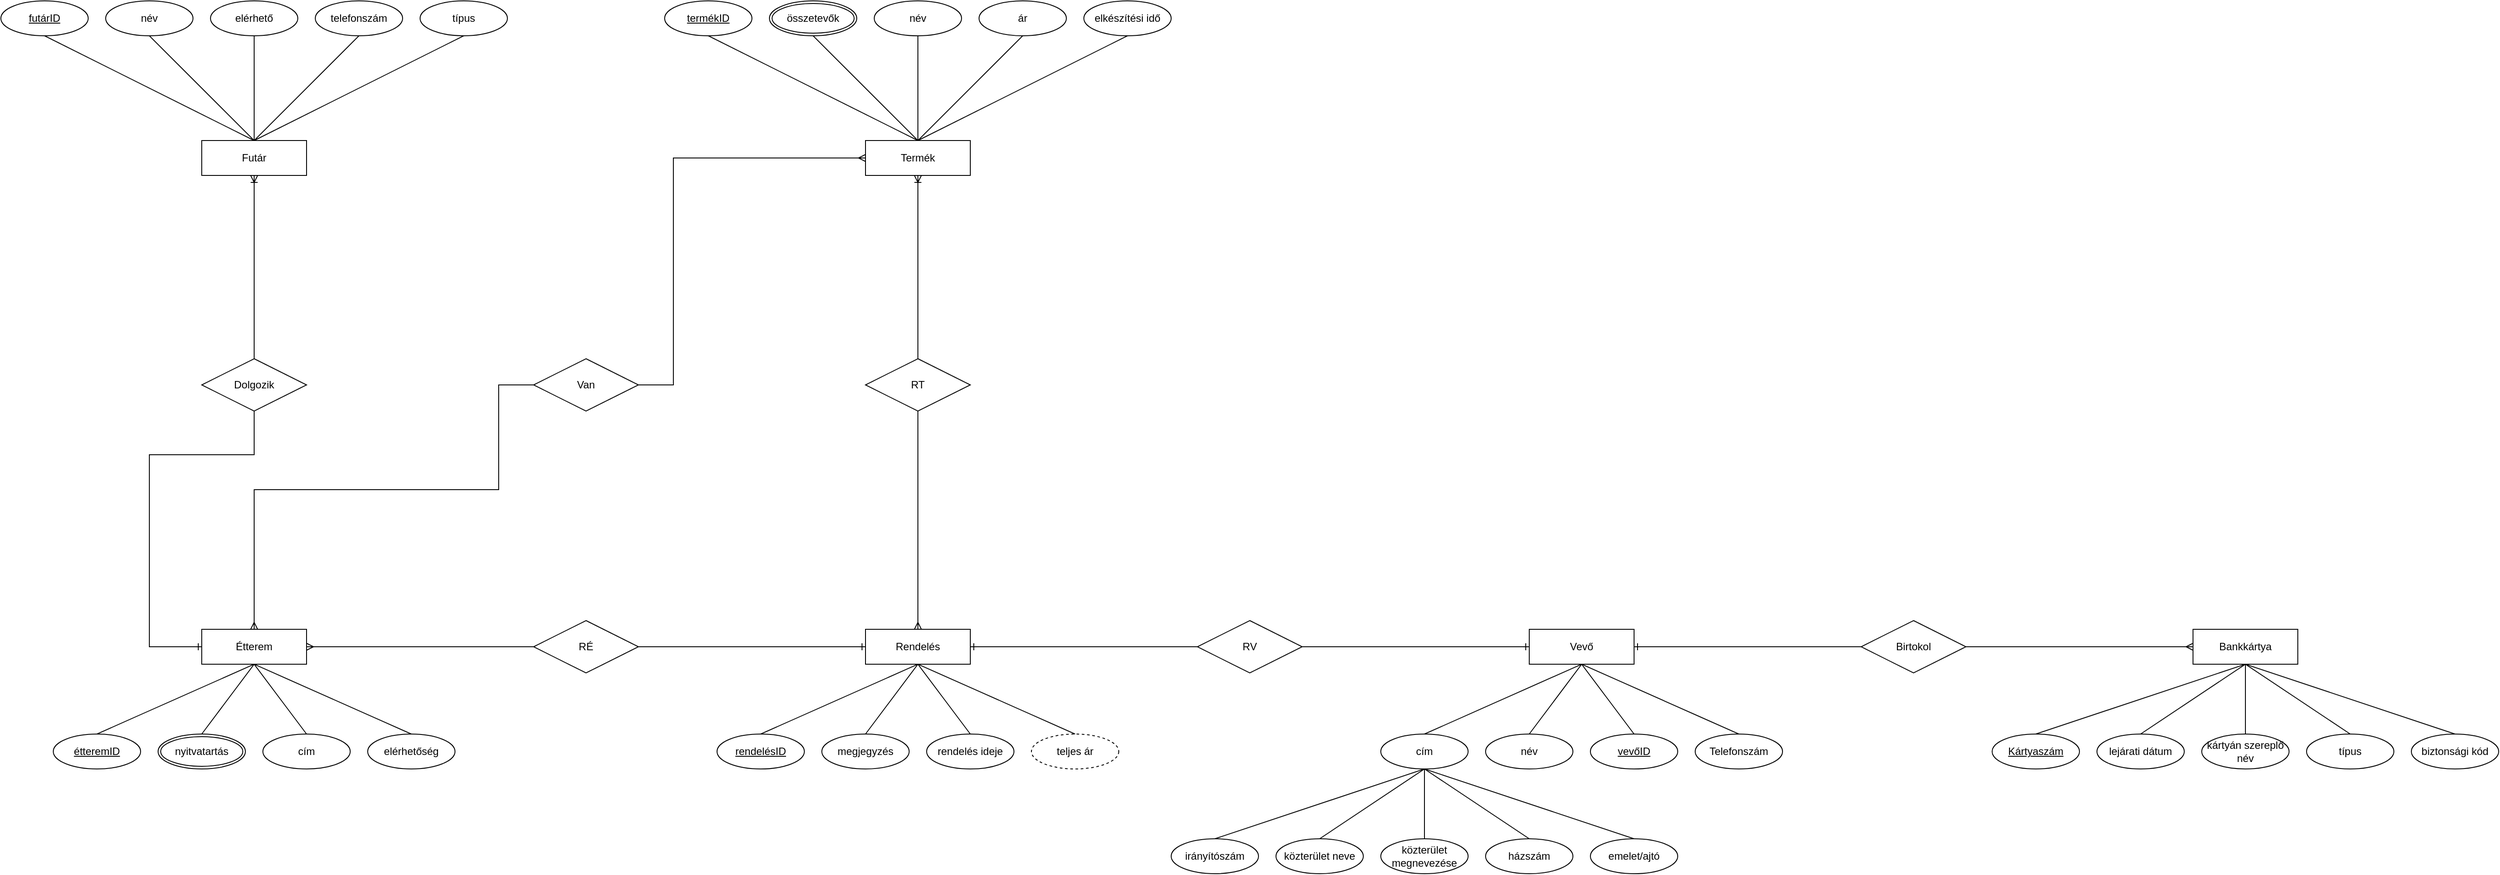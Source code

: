 <mxfile version="20.5.3" type="device"><diagram id="JRwqPiVfNT1lQ1ZAKbZD" name="1 oldal"><mxGraphModel dx="5752" dy="2684" grid="0" gridSize="10" guides="1" tooltips="1" connect="1" arrows="1" fold="1" page="0" pageScale="1" pageWidth="827" pageHeight="1169" math="0" shadow="0"><root><mxCell id="0"/><mxCell id="1" parent="0"/><mxCell id="Bj0giWBPnV8aeXq2GTXS-1" value="Rendelés" style="rounded=0;whiteSpace=wrap;html=1;" parent="1" vertex="1"><mxGeometry x="-380" y="360" width="120" height="40" as="geometry"/></mxCell><mxCell id="Bj0giWBPnV8aeXq2GTXS-3" value="Termék" style="rounded=0;whiteSpace=wrap;html=1;" parent="1" vertex="1"><mxGeometry x="-380" y="-200" width="120" height="40" as="geometry"/></mxCell><mxCell id="Bj0giWBPnV8aeXq2GTXS-4" value="Vevő" style="rounded=0;whiteSpace=wrap;html=1;" parent="1" vertex="1"><mxGeometry x="380" y="360" width="120" height="40" as="geometry"/></mxCell><mxCell id="Bj0giWBPnV8aeXq2GTXS-6" value="Futár" style="rounded=0;whiteSpace=wrap;html=1;" parent="1" vertex="1"><mxGeometry x="-1140" y="-200" width="120" height="40" as="geometry"/></mxCell><mxCell id="Bj0giWBPnV8aeXq2GTXS-7" value="név" style="ellipse;whiteSpace=wrap;html=1;align=center;" parent="1" vertex="1"><mxGeometry x="330" y="480" width="100" height="40" as="geometry"/></mxCell><mxCell id="Bj0giWBPnV8aeXq2GTXS-9" value="vevőID" style="ellipse;whiteSpace=wrap;html=1;align=center;fontStyle=4;" parent="1" vertex="1"><mxGeometry x="450" y="480" width="100" height="40" as="geometry"/></mxCell><mxCell id="Bj0giWBPnV8aeXq2GTXS-10" value="Telefonszám" style="ellipse;whiteSpace=wrap;html=1;align=center;" parent="1" vertex="1"><mxGeometry x="570" y="480" width="100" height="40" as="geometry"/></mxCell><mxCell id="Bj0giWBPnV8aeXq2GTXS-11" value="" style="endArrow=none;html=1;rounded=0;exitX=0.5;exitY=0;exitDx=0;exitDy=0;entryX=0.5;entryY=1;entryDx=0;entryDy=0;" parent="1" source="Bj0giWBPnV8aeXq2GTXS-9" target="Bj0giWBPnV8aeXq2GTXS-4" edge="1"><mxGeometry width="50" height="50" relative="1" as="geometry"><mxPoint x="480" y="470" as="sourcePoint"/><mxPoint x="530" y="420" as="targetPoint"/></mxGeometry></mxCell><mxCell id="Bj0giWBPnV8aeXq2GTXS-12" value="" style="endArrow=none;html=1;rounded=0;entryX=0.5;entryY=1;entryDx=0;entryDy=0;exitX=0.5;exitY=0;exitDx=0;exitDy=0;" parent="1" source="Bj0giWBPnV8aeXq2GTXS-10" target="Bj0giWBPnV8aeXq2GTXS-4" edge="1"><mxGeometry width="50" height="50" relative="1" as="geometry"><mxPoint x="480" y="470" as="sourcePoint"/><mxPoint x="530" y="420" as="targetPoint"/></mxGeometry></mxCell><mxCell id="Bj0giWBPnV8aeXq2GTXS-13" value="" style="endArrow=none;html=1;rounded=0;exitX=0.5;exitY=0;exitDx=0;exitDy=0;entryX=0.5;entryY=1;entryDx=0;entryDy=0;" parent="1" source="Bj0giWBPnV8aeXq2GTXS-7" target="Bj0giWBPnV8aeXq2GTXS-4" edge="1"><mxGeometry width="50" height="50" relative="1" as="geometry"><mxPoint x="480" y="470" as="sourcePoint"/><mxPoint x="530" y="420" as="targetPoint"/></mxGeometry></mxCell><mxCell id="Bj0giWBPnV8aeXq2GTXS-14" value="Bankkártya" style="rounded=0;whiteSpace=wrap;html=1;" parent="1" vertex="1"><mxGeometry x="1140" y="360" width="120" height="40" as="geometry"/></mxCell><mxCell id="Bj0giWBPnV8aeXq2GTXS-15" value="lejárati dátum" style="ellipse;whiteSpace=wrap;html=1;align=center;" parent="1" vertex="1"><mxGeometry x="1030" y="480" width="100" height="40" as="geometry"/></mxCell><mxCell id="Bj0giWBPnV8aeXq2GTXS-16" value="Kártyaszám" style="ellipse;whiteSpace=wrap;html=1;align=center;fontStyle=4;" parent="1" vertex="1"><mxGeometry x="910" y="480" width="100" height="40" as="geometry"/></mxCell><mxCell id="Bj0giWBPnV8aeXq2GTXS-17" value="kártyán szereplő név" style="ellipse;whiteSpace=wrap;html=1;align=center;" parent="1" vertex="1"><mxGeometry x="1150" y="480" width="100" height="40" as="geometry"/></mxCell><mxCell id="Bj0giWBPnV8aeXq2GTXS-18" value="típus" style="ellipse;whiteSpace=wrap;html=1;align=center;" parent="1" vertex="1"><mxGeometry x="1270" y="480" width="100" height="40" as="geometry"/></mxCell><mxCell id="Bj0giWBPnV8aeXq2GTXS-19" value="biztonsági kód" style="ellipse;whiteSpace=wrap;html=1;align=center;" parent="1" vertex="1"><mxGeometry x="1390" y="480" width="100" height="40" as="geometry"/></mxCell><mxCell id="Bj0giWBPnV8aeXq2GTXS-20" value="" style="endArrow=none;html=1;rounded=0;exitX=0.5;exitY=0;exitDx=0;exitDy=0;entryX=0.5;entryY=1;entryDx=0;entryDy=0;" parent="1" source="Bj0giWBPnV8aeXq2GTXS-17" target="Bj0giWBPnV8aeXq2GTXS-14" edge="1"><mxGeometry width="50" height="50" relative="1" as="geometry"><mxPoint x="1000" y="460" as="sourcePoint"/><mxPoint x="1050" y="410" as="targetPoint"/></mxGeometry></mxCell><mxCell id="Bj0giWBPnV8aeXq2GTXS-21" value="" style="endArrow=none;html=1;rounded=0;exitX=0.5;exitY=0;exitDx=0;exitDy=0;entryX=0.5;entryY=1;entryDx=0;entryDy=0;" parent="1" source="Bj0giWBPnV8aeXq2GTXS-16" target="Bj0giWBPnV8aeXq2GTXS-14" edge="1"><mxGeometry width="50" height="50" relative="1" as="geometry"><mxPoint x="1000" y="460" as="sourcePoint"/><mxPoint x="1050" y="410" as="targetPoint"/></mxGeometry></mxCell><mxCell id="Bj0giWBPnV8aeXq2GTXS-22" value="" style="endArrow=none;html=1;rounded=0;exitX=0.5;exitY=0;exitDx=0;exitDy=0;entryX=0.5;entryY=1;entryDx=0;entryDy=0;" parent="1" source="Bj0giWBPnV8aeXq2GTXS-18" target="Bj0giWBPnV8aeXq2GTXS-14" edge="1"><mxGeometry width="50" height="50" relative="1" as="geometry"><mxPoint x="1000" y="460" as="sourcePoint"/><mxPoint x="1050" y="410" as="targetPoint"/></mxGeometry></mxCell><mxCell id="Bj0giWBPnV8aeXq2GTXS-23" value="" style="endArrow=none;html=1;rounded=0;exitX=0.5;exitY=0;exitDx=0;exitDy=0;entryX=0.5;entryY=1;entryDx=0;entryDy=0;" parent="1" source="Bj0giWBPnV8aeXq2GTXS-19" target="Bj0giWBPnV8aeXq2GTXS-14" edge="1"><mxGeometry width="50" height="50" relative="1" as="geometry"><mxPoint x="1000" y="460" as="sourcePoint"/><mxPoint x="1050" y="410" as="targetPoint"/></mxGeometry></mxCell><mxCell id="Bj0giWBPnV8aeXq2GTXS-25" value="irányítószám" style="ellipse;whiteSpace=wrap;html=1;align=center;" parent="1" vertex="1"><mxGeometry x="-30" y="600" width="100" height="40" as="geometry"/></mxCell><mxCell id="Bj0giWBPnV8aeXq2GTXS-26" value="közterület megnevezése" style="ellipse;whiteSpace=wrap;html=1;align=center;" parent="1" vertex="1"><mxGeometry x="210" y="600" width="100" height="40" as="geometry"/></mxCell><mxCell id="Bj0giWBPnV8aeXq2GTXS-27" value="cím" style="ellipse;whiteSpace=wrap;html=1;align=center;" parent="1" vertex="1"><mxGeometry x="210" y="480" width="100" height="40" as="geometry"/></mxCell><mxCell id="Bj0giWBPnV8aeXq2GTXS-28" value="" style="endArrow=none;html=1;rounded=0;exitX=0.5;exitY=0;exitDx=0;exitDy=0;entryX=0.5;entryY=1;entryDx=0;entryDy=0;" parent="1" source="Bj0giWBPnV8aeXq2GTXS-27" target="Bj0giWBPnV8aeXq2GTXS-4" edge="1"><mxGeometry width="50" height="50" relative="1" as="geometry"><mxPoint x="310" y="460" as="sourcePoint"/><mxPoint x="360" y="410" as="targetPoint"/></mxGeometry></mxCell><mxCell id="Bj0giWBPnV8aeXq2GTXS-29" value="közterület neve" style="ellipse;whiteSpace=wrap;html=1;align=center;" parent="1" vertex="1"><mxGeometry x="90" y="600" width="100" height="40" as="geometry"/></mxCell><mxCell id="Bj0giWBPnV8aeXq2GTXS-30" value="házszám" style="ellipse;whiteSpace=wrap;html=1;align=center;" parent="1" vertex="1"><mxGeometry x="330" y="600" width="100" height="40" as="geometry"/></mxCell><mxCell id="Bj0giWBPnV8aeXq2GTXS-31" value="emelet/ajtó" style="ellipse;whiteSpace=wrap;html=1;align=center;" parent="1" vertex="1"><mxGeometry x="450" y="600" width="100" height="40" as="geometry"/></mxCell><mxCell id="Bj0giWBPnV8aeXq2GTXS-32" value="" style="endArrow=none;html=1;rounded=0;exitX=0.5;exitY=0;exitDx=0;exitDy=0;entryX=0.5;entryY=1;entryDx=0;entryDy=0;" parent="1" source="Bj0giWBPnV8aeXq2GTXS-25" target="Bj0giWBPnV8aeXq2GTXS-27" edge="1"><mxGeometry width="50" height="50" relative="1" as="geometry"><mxPoint x="290" y="530" as="sourcePoint"/><mxPoint x="340" y="480" as="targetPoint"/></mxGeometry></mxCell><mxCell id="Bj0giWBPnV8aeXq2GTXS-33" value="" style="endArrow=none;html=1;rounded=0;exitX=0.5;exitY=0;exitDx=0;exitDy=0;entryX=0.5;entryY=1;entryDx=0;entryDy=0;" parent="1" source="Bj0giWBPnV8aeXq2GTXS-26" target="Bj0giWBPnV8aeXq2GTXS-27" edge="1"><mxGeometry width="50" height="50" relative="1" as="geometry"><mxPoint x="290" y="530" as="sourcePoint"/><mxPoint x="340" y="480" as="targetPoint"/></mxGeometry></mxCell><mxCell id="Bj0giWBPnV8aeXq2GTXS-34" value="" style="endArrow=none;html=1;rounded=0;exitX=0.5;exitY=0;exitDx=0;exitDy=0;entryX=0.5;entryY=1;entryDx=0;entryDy=0;" parent="1" source="Bj0giWBPnV8aeXq2GTXS-29" target="Bj0giWBPnV8aeXq2GTXS-27" edge="1"><mxGeometry width="50" height="50" relative="1" as="geometry"><mxPoint x="290" y="530" as="sourcePoint"/><mxPoint x="340" y="480" as="targetPoint"/></mxGeometry></mxCell><mxCell id="Bj0giWBPnV8aeXq2GTXS-35" value="" style="endArrow=none;html=1;rounded=0;exitX=0.5;exitY=0;exitDx=0;exitDy=0;entryX=0.5;entryY=1;entryDx=0;entryDy=0;" parent="1" source="Bj0giWBPnV8aeXq2GTXS-30" target="Bj0giWBPnV8aeXq2GTXS-27" edge="1"><mxGeometry width="50" height="50" relative="1" as="geometry"><mxPoint x="290" y="530" as="sourcePoint"/><mxPoint x="340" y="480" as="targetPoint"/></mxGeometry></mxCell><mxCell id="Bj0giWBPnV8aeXq2GTXS-36" value="" style="endArrow=none;html=1;rounded=0;exitX=0.5;exitY=0;exitDx=0;exitDy=0;entryX=0.5;entryY=1;entryDx=0;entryDy=0;" parent="1" source="Bj0giWBPnV8aeXq2GTXS-31" target="Bj0giWBPnV8aeXq2GTXS-27" edge="1"><mxGeometry width="50" height="50" relative="1" as="geometry"><mxPoint x="290" y="530" as="sourcePoint"/><mxPoint x="340" y="480" as="targetPoint"/></mxGeometry></mxCell><mxCell id="Bj0giWBPnV8aeXq2GTXS-38" value="név" style="ellipse;whiteSpace=wrap;html=1;align=center;" parent="1" vertex="1"><mxGeometry x="-1250" y="-360" width="100" height="40" as="geometry"/></mxCell><mxCell id="Bj0giWBPnV8aeXq2GTXS-40" value="típus" style="ellipse;whiteSpace=wrap;html=1;align=center;" parent="1" vertex="1"><mxGeometry x="-890" y="-360" width="100" height="40" as="geometry"/></mxCell><mxCell id="Bj0giWBPnV8aeXq2GTXS-41" value="telefonszám" style="ellipse;whiteSpace=wrap;html=1;align=center;" parent="1" vertex="1"><mxGeometry x="-1010" y="-360" width="100" height="40" as="geometry"/></mxCell><mxCell id="Bj0giWBPnV8aeXq2GTXS-46" value="összetevők" style="ellipse;shape=doubleEllipse;margin=3;whiteSpace=wrap;html=1;align=center;" parent="1" vertex="1"><mxGeometry x="-490" y="-360" width="100" height="40" as="geometry"/></mxCell><mxCell id="Bj0giWBPnV8aeXq2GTXS-47" value="név" style="ellipse;whiteSpace=wrap;html=1;align=center;" parent="1" vertex="1"><mxGeometry x="-370" y="-360" width="100" height="40" as="geometry"/></mxCell><mxCell id="Bj0giWBPnV8aeXq2GTXS-48" value="ár" style="ellipse;whiteSpace=wrap;html=1;align=center;" parent="1" vertex="1"><mxGeometry x="-250" y="-360" width="100" height="40" as="geometry"/></mxCell><mxCell id="Bj0giWBPnV8aeXq2GTXS-49" value="elkészítési idő" style="ellipse;whiteSpace=wrap;html=1;align=center;" parent="1" vertex="1"><mxGeometry x="-130" y="-360" width="100" height="40" as="geometry"/></mxCell><mxCell id="Bj0giWBPnV8aeXq2GTXS-50" value="termékID" style="ellipse;whiteSpace=wrap;html=1;align=center;fontStyle=4;" parent="1" vertex="1"><mxGeometry x="-610" y="-360" width="100" height="40" as="geometry"/></mxCell><mxCell id="Bj0giWBPnV8aeXq2GTXS-56" value="rendelésID" style="ellipse;whiteSpace=wrap;html=1;align=center;fontStyle=4;" parent="1" vertex="1"><mxGeometry x="-550" y="480" width="100" height="40" as="geometry"/></mxCell><mxCell id="Bj0giWBPnV8aeXq2GTXS-57" value="megjegyzés" style="ellipse;whiteSpace=wrap;html=1;align=center;" parent="1" vertex="1"><mxGeometry x="-430" y="480" width="100" height="40" as="geometry"/></mxCell><mxCell id="Bj0giWBPnV8aeXq2GTXS-58" value="rendelés ideje" style="ellipse;whiteSpace=wrap;html=1;align=center;" parent="1" vertex="1"><mxGeometry x="-310" y="480" width="100" height="40" as="geometry"/></mxCell><mxCell id="Bj0giWBPnV8aeXq2GTXS-59" value="" style="endArrow=none;html=1;rounded=0;exitX=0.5;exitY=1;exitDx=0;exitDy=0;entryX=0.5;entryY=0;entryDx=0;entryDy=0;" parent="1" source="Bj0giWBPnV8aeXq2GTXS-1" target="Bj0giWBPnV8aeXq2GTXS-56" edge="1"><mxGeometry width="50" height="50" relative="1" as="geometry"><mxPoint x="360" y="150" as="sourcePoint"/><mxPoint x="410" y="100" as="targetPoint"/></mxGeometry></mxCell><mxCell id="Bj0giWBPnV8aeXq2GTXS-60" value="" style="endArrow=none;html=1;rounded=0;exitX=0.5;exitY=1;exitDx=0;exitDy=0;entryX=0.5;entryY=0;entryDx=0;entryDy=0;" parent="1" source="Bj0giWBPnV8aeXq2GTXS-1" target="Bj0giWBPnV8aeXq2GTXS-57" edge="1"><mxGeometry width="50" height="50" relative="1" as="geometry"><mxPoint x="360" y="150" as="sourcePoint"/><mxPoint x="410" y="100" as="targetPoint"/></mxGeometry></mxCell><mxCell id="Bj0giWBPnV8aeXq2GTXS-61" value="" style="endArrow=none;html=1;rounded=0;exitX=0.5;exitY=1;exitDx=0;exitDy=0;entryX=0.5;entryY=0;entryDx=0;entryDy=0;" parent="1" source="Bj0giWBPnV8aeXq2GTXS-1" target="Bj0giWBPnV8aeXq2GTXS-58" edge="1"><mxGeometry width="50" height="50" relative="1" as="geometry"><mxPoint x="360" y="150" as="sourcePoint"/><mxPoint x="410" y="100" as="targetPoint"/></mxGeometry></mxCell><mxCell id="Bj0giWBPnV8aeXq2GTXS-62" value="elérhető" style="ellipse;whiteSpace=wrap;html=1;align=center;" parent="1" vertex="1"><mxGeometry x="-1130" y="-360" width="100" height="40" as="geometry"/></mxCell><mxCell id="Bj0giWBPnV8aeXq2GTXS-64" value="Étterem" style="rounded=0;whiteSpace=wrap;html=1;" parent="1" vertex="1"><mxGeometry x="-1140" y="360" width="120" height="40" as="geometry"/></mxCell><mxCell id="Bj0giWBPnV8aeXq2GTXS-65" value="cím" style="ellipse;whiteSpace=wrap;html=1;align=center;" parent="1" vertex="1"><mxGeometry x="-1070" y="480" width="100" height="40" as="geometry"/></mxCell><mxCell id="Bj0giWBPnV8aeXq2GTXS-66" value="elérhetőség" style="ellipse;whiteSpace=wrap;html=1;align=center;" parent="1" vertex="1"><mxGeometry x="-950" y="480" width="100" height="40" as="geometry"/></mxCell><mxCell id="Bj0giWBPnV8aeXq2GTXS-67" value="étteremID" style="ellipse;whiteSpace=wrap;html=1;align=center;fontStyle=4;" parent="1" vertex="1"><mxGeometry x="-1310" y="480" width="100" height="40" as="geometry"/></mxCell><mxCell id="Bj0giWBPnV8aeXq2GTXS-68" value="" style="endArrow=none;html=1;rounded=0;exitX=0.5;exitY=0;exitDx=0;exitDy=0;entryX=0.5;entryY=1;entryDx=0;entryDy=0;" parent="1" source="Bj0giWBPnV8aeXq2GTXS-67" target="Bj0giWBPnV8aeXq2GTXS-64" edge="1"><mxGeometry width="50" height="50" relative="1" as="geometry"><mxPoint x="-150" as="sourcePoint"/><mxPoint x="-100" y="-50" as="targetPoint"/></mxGeometry></mxCell><mxCell id="Bj0giWBPnV8aeXq2GTXS-69" value="" style="endArrow=none;html=1;rounded=0;exitX=0.5;exitY=1;exitDx=0;exitDy=0;entryX=0.5;entryY=0;entryDx=0;entryDy=0;" parent="1" source="Bj0giWBPnV8aeXq2GTXS-64" target="Bj0giWBPnV8aeXq2GTXS-65" edge="1"><mxGeometry width="50" height="50" relative="1" as="geometry"><mxPoint x="-150" as="sourcePoint"/><mxPoint x="-100" y="-50" as="targetPoint"/></mxGeometry></mxCell><mxCell id="Bj0giWBPnV8aeXq2GTXS-71" value="" style="endArrow=none;html=1;rounded=0;exitX=0.5;exitY=0;exitDx=0;exitDy=0;entryX=0.5;entryY=1;entryDx=0;entryDy=0;" parent="1" source="Bj0giWBPnV8aeXq2GTXS-66" target="Bj0giWBPnV8aeXq2GTXS-64" edge="1"><mxGeometry width="50" height="50" relative="1" as="geometry"><mxPoint x="-150" as="sourcePoint"/><mxPoint x="-100" y="-50" as="targetPoint"/></mxGeometry></mxCell><mxCell id="Bj0giWBPnV8aeXq2GTXS-74" value="nyitvatartás" style="ellipse;shape=doubleEllipse;margin=3;whiteSpace=wrap;html=1;align=center;" parent="1" vertex="1"><mxGeometry x="-1190" y="480" width="100" height="40" as="geometry"/></mxCell><mxCell id="Bj0giWBPnV8aeXq2GTXS-75" value="" style="endArrow=none;html=1;rounded=0;exitX=0.5;exitY=0;exitDx=0;exitDy=0;entryX=0.5;entryY=1;entryDx=0;entryDy=0;" parent="1" source="Bj0giWBPnV8aeXq2GTXS-74" target="Bj0giWBPnV8aeXq2GTXS-64" edge="1"><mxGeometry width="50" height="50" relative="1" as="geometry"><mxPoint x="-160" as="sourcePoint"/><mxPoint x="-110" y="-50" as="targetPoint"/></mxGeometry></mxCell><mxCell id="Bj0giWBPnV8aeXq2GTXS-76" value="teljes ár" style="ellipse;whiteSpace=wrap;html=1;align=center;dashed=1;" parent="1" vertex="1"><mxGeometry x="-190" y="480" width="100" height="40" as="geometry"/></mxCell><mxCell id="Bj0giWBPnV8aeXq2GTXS-77" value="" style="endArrow=none;html=1;rounded=0;entryX=0.5;entryY=0;entryDx=0;entryDy=0;exitX=0.5;exitY=1;exitDx=0;exitDy=0;" parent="1" source="Bj0giWBPnV8aeXq2GTXS-1" target="Bj0giWBPnV8aeXq2GTXS-76" edge="1"><mxGeometry width="50" height="50" relative="1" as="geometry"><mxPoint x="90" y="300" as="sourcePoint"/><mxPoint x="140" y="250" as="targetPoint"/></mxGeometry></mxCell><mxCell id="62n7BErXi7_G9Ad4Cci3-1" value="Birtokol" style="shape=rhombus;perimeter=rhombusPerimeter;whiteSpace=wrap;html=1;align=center;" vertex="1" parent="1"><mxGeometry x="760" y="350" width="120" height="60" as="geometry"/></mxCell><mxCell id="62n7BErXi7_G9Ad4Cci3-3" value="" style="edgeStyle=entityRelationEdgeStyle;fontSize=12;html=1;endArrow=ERone;endFill=1;rounded=0;exitX=0;exitY=0.5;exitDx=0;exitDy=0;entryX=1;entryY=0.5;entryDx=0;entryDy=0;" edge="1" parent="1" source="62n7BErXi7_G9Ad4Cci3-1" target="Bj0giWBPnV8aeXq2GTXS-4"><mxGeometry width="100" height="100" relative="1" as="geometry"><mxPoint x="610" y="390" as="sourcePoint"/><mxPoint x="710" y="290" as="targetPoint"/></mxGeometry></mxCell><mxCell id="62n7BErXi7_G9Ad4Cci3-4" value="" style="edgeStyle=entityRelationEdgeStyle;fontSize=12;html=1;endArrow=ERmany;rounded=0;exitX=1;exitY=0.5;exitDx=0;exitDy=0;entryX=0;entryY=0.5;entryDx=0;entryDy=0;" edge="1" parent="1" source="62n7BErXi7_G9Ad4Cci3-1" target="Bj0giWBPnV8aeXq2GTXS-14"><mxGeometry width="100" height="100" relative="1" as="geometry"><mxPoint x="610" y="390" as="sourcePoint"/><mxPoint x="710" y="290" as="targetPoint"/></mxGeometry></mxCell><mxCell id="62n7BErXi7_G9Ad4Cci3-5" value="" style="endArrow=none;html=1;rounded=0;entryX=0.5;entryY=1;entryDx=0;entryDy=0;exitX=0.5;exitY=0;exitDx=0;exitDy=0;" edge="1" parent="1" source="Bj0giWBPnV8aeXq2GTXS-15" target="Bj0giWBPnV8aeXq2GTXS-14"><mxGeometry width="50" height="50" relative="1" as="geometry"><mxPoint x="790" y="500" as="sourcePoint"/><mxPoint x="840" y="450" as="targetPoint"/></mxGeometry></mxCell><mxCell id="62n7BErXi7_G9Ad4Cci3-6" value="RV" style="shape=rhombus;perimeter=rhombusPerimeter;whiteSpace=wrap;html=1;align=center;" vertex="1" parent="1"><mxGeometry y="350" width="120" height="60" as="geometry"/></mxCell><mxCell id="62n7BErXi7_G9Ad4Cci3-8" value="" style="edgeStyle=entityRelationEdgeStyle;fontSize=12;html=1;endArrow=ERone;endFill=1;rounded=0;exitX=1;exitY=0.5;exitDx=0;exitDy=0;entryX=0;entryY=0.5;entryDx=0;entryDy=0;" edge="1" parent="1" source="62n7BErXi7_G9Ad4Cci3-6" target="Bj0giWBPnV8aeXq2GTXS-4"><mxGeometry width="100" height="100" relative="1" as="geometry"><mxPoint x="190" y="380" as="sourcePoint"/><mxPoint x="180" y="300" as="targetPoint"/></mxGeometry></mxCell><mxCell id="62n7BErXi7_G9Ad4Cci3-11" value="RÉ" style="shape=rhombus;perimeter=rhombusPerimeter;whiteSpace=wrap;html=1;align=center;" vertex="1" parent="1"><mxGeometry x="-760" y="350" width="120" height="60" as="geometry"/></mxCell><mxCell id="62n7BErXi7_G9Ad4Cci3-12" value="" style="edgeStyle=entityRelationEdgeStyle;fontSize=12;html=1;endArrow=ERone;endFill=1;rounded=0;exitX=1;exitY=0.5;exitDx=0;exitDy=0;entryX=0;entryY=0.5;entryDx=0;entryDy=0;" edge="1" parent="1" source="62n7BErXi7_G9Ad4Cci3-11" target="Bj0giWBPnV8aeXq2GTXS-1"><mxGeometry width="100" height="100" relative="1" as="geometry"><mxPoint x="-690" y="290" as="sourcePoint"/><mxPoint x="-590" y="190" as="targetPoint"/></mxGeometry></mxCell><mxCell id="62n7BErXi7_G9Ad4Cci3-14" value="" style="edgeStyle=entityRelationEdgeStyle;fontSize=12;html=1;endArrow=ERmany;rounded=0;exitX=0;exitY=0.5;exitDx=0;exitDy=0;entryX=1;entryY=0.5;entryDx=0;entryDy=0;" edge="1" parent="1" source="62n7BErXi7_G9Ad4Cci3-11" target="Bj0giWBPnV8aeXq2GTXS-64"><mxGeometry width="100" height="100" relative="1" as="geometry"><mxPoint x="-700" y="190" as="sourcePoint"/><mxPoint x="-600" y="90" as="targetPoint"/></mxGeometry></mxCell><mxCell id="62n7BErXi7_G9Ad4Cci3-15" value="RT" style="shape=rhombus;perimeter=rhombusPerimeter;whiteSpace=wrap;html=1;align=center;" vertex="1" parent="1"><mxGeometry x="-380" y="50" width="120" height="60" as="geometry"/></mxCell><mxCell id="62n7BErXi7_G9Ad4Cci3-16" value="Dolgozik" style="shape=rhombus;perimeter=rhombusPerimeter;whiteSpace=wrap;html=1;align=center;" vertex="1" parent="1"><mxGeometry x="-1140" y="50" width="120" height="60" as="geometry"/></mxCell><mxCell id="62n7BErXi7_G9Ad4Cci3-17" style="edgeStyle=orthogonalEdgeStyle;rounded=0;orthogonalLoop=1;jettySize=auto;html=1;exitX=0.5;exitY=1;exitDx=0;exitDy=0;" edge="1" parent="1" source="Bj0giWBPnV8aeXq2GTXS-40" target="Bj0giWBPnV8aeXq2GTXS-40"><mxGeometry relative="1" as="geometry"/></mxCell><mxCell id="62n7BErXi7_G9Ad4Cci3-18" value="futárID" style="ellipse;whiteSpace=wrap;html=1;align=center;fontStyle=4;" vertex="1" parent="1"><mxGeometry x="-1370" y="-360" width="100" height="40" as="geometry"/></mxCell><mxCell id="62n7BErXi7_G9Ad4Cci3-19" value="" style="endArrow=none;html=1;rounded=0;exitX=0.5;exitY=0;exitDx=0;exitDy=0;entryX=0.5;entryY=1;entryDx=0;entryDy=0;" edge="1" parent="1" source="Bj0giWBPnV8aeXq2GTXS-6" target="Bj0giWBPnV8aeXq2GTXS-62"><mxGeometry width="50" height="50" relative="1" as="geometry"><mxPoint x="-810" y="-60" as="sourcePoint"/><mxPoint x="-760" y="-110" as="targetPoint"/></mxGeometry></mxCell><mxCell id="62n7BErXi7_G9Ad4Cci3-20" value="" style="endArrow=none;html=1;rounded=0;exitX=0.5;exitY=0;exitDx=0;exitDy=0;entryX=0.5;entryY=1;entryDx=0;entryDy=0;" edge="1" parent="1" source="Bj0giWBPnV8aeXq2GTXS-6" target="Bj0giWBPnV8aeXq2GTXS-41"><mxGeometry width="50" height="50" relative="1" as="geometry"><mxPoint x="-810" y="-60" as="sourcePoint"/><mxPoint x="-760" y="-110" as="targetPoint"/></mxGeometry></mxCell><mxCell id="62n7BErXi7_G9Ad4Cci3-21" value="" style="endArrow=none;html=1;rounded=0;exitX=0.5;exitY=0;exitDx=0;exitDy=0;entryX=0.5;entryY=1;entryDx=0;entryDy=0;" edge="1" parent="1" source="Bj0giWBPnV8aeXq2GTXS-6" target="Bj0giWBPnV8aeXq2GTXS-40"><mxGeometry width="50" height="50" relative="1" as="geometry"><mxPoint x="-810" y="-60" as="sourcePoint"/><mxPoint x="-760" y="-110" as="targetPoint"/></mxGeometry></mxCell><mxCell id="62n7BErXi7_G9Ad4Cci3-22" value="" style="endArrow=none;html=1;rounded=0;exitX=0.5;exitY=0;exitDx=0;exitDy=0;entryX=0.5;entryY=1;entryDx=0;entryDy=0;" edge="1" parent="1" source="Bj0giWBPnV8aeXq2GTXS-6" target="Bj0giWBPnV8aeXq2GTXS-38"><mxGeometry width="50" height="50" relative="1" as="geometry"><mxPoint x="-810" y="-60" as="sourcePoint"/><mxPoint x="-760" y="-110" as="targetPoint"/></mxGeometry></mxCell><mxCell id="62n7BErXi7_G9Ad4Cci3-23" value="" style="endArrow=none;html=1;rounded=0;exitX=0.5;exitY=0;exitDx=0;exitDy=0;entryX=0.5;entryY=1;entryDx=0;entryDy=0;" edge="1" parent="1" source="Bj0giWBPnV8aeXq2GTXS-6" target="62n7BErXi7_G9Ad4Cci3-18"><mxGeometry width="50" height="50" relative="1" as="geometry"><mxPoint x="-810" y="-60" as="sourcePoint"/><mxPoint x="-760" y="-110" as="targetPoint"/></mxGeometry></mxCell><mxCell id="62n7BErXi7_G9Ad4Cci3-24" value="" style="endArrow=none;html=1;rounded=0;entryX=0.5;entryY=1;entryDx=0;entryDy=0;exitX=0.5;exitY=0;exitDx=0;exitDy=0;" edge="1" parent="1" source="Bj0giWBPnV8aeXq2GTXS-3" target="Bj0giWBPnV8aeXq2GTXS-47"><mxGeometry width="50" height="50" relative="1" as="geometry"><mxPoint x="-300" y="-220" as="sourcePoint"/><mxPoint x="-270" y="-220" as="targetPoint"/></mxGeometry></mxCell><mxCell id="62n7BErXi7_G9Ad4Cci3-25" value="" style="endArrow=none;html=1;rounded=0;entryX=0.5;entryY=1;entryDx=0;entryDy=0;exitX=0.5;exitY=0;exitDx=0;exitDy=0;" edge="1" parent="1" source="Bj0giWBPnV8aeXq2GTXS-3" target="Bj0giWBPnV8aeXq2GTXS-48"><mxGeometry width="50" height="50" relative="1" as="geometry"><mxPoint x="-320" y="-170" as="sourcePoint"/><mxPoint x="-270" y="-220" as="targetPoint"/></mxGeometry></mxCell><mxCell id="62n7BErXi7_G9Ad4Cci3-26" value="" style="endArrow=none;html=1;rounded=0;entryX=0.5;entryY=1;entryDx=0;entryDy=0;exitX=0.5;exitY=0;exitDx=0;exitDy=0;" edge="1" parent="1" source="Bj0giWBPnV8aeXq2GTXS-3" target="Bj0giWBPnV8aeXq2GTXS-49"><mxGeometry width="50" height="50" relative="1" as="geometry"><mxPoint x="-320" y="-170" as="sourcePoint"/><mxPoint x="-270" y="-220" as="targetPoint"/></mxGeometry></mxCell><mxCell id="62n7BErXi7_G9Ad4Cci3-27" value="" style="endArrow=none;html=1;rounded=0;entryX=0.5;entryY=1;entryDx=0;entryDy=0;exitX=0.5;exitY=0;exitDx=0;exitDy=0;" edge="1" parent="1" source="Bj0giWBPnV8aeXq2GTXS-3" target="Bj0giWBPnV8aeXq2GTXS-46"><mxGeometry width="50" height="50" relative="1" as="geometry"><mxPoint x="-320" y="-170" as="sourcePoint"/><mxPoint x="-270" y="-220" as="targetPoint"/></mxGeometry></mxCell><mxCell id="62n7BErXi7_G9Ad4Cci3-29" value="" style="endArrow=none;html=1;rounded=0;exitX=0.5;exitY=0;exitDx=0;exitDy=0;entryX=0.5;entryY=1;entryDx=0;entryDy=0;" edge="1" parent="1" source="Bj0giWBPnV8aeXq2GTXS-3" target="Bj0giWBPnV8aeXq2GTXS-50"><mxGeometry width="50" height="50" relative="1" as="geometry"><mxPoint x="-320" y="-170" as="sourcePoint"/><mxPoint x="-270" y="-220" as="targetPoint"/></mxGeometry></mxCell><mxCell id="62n7BErXi7_G9Ad4Cci3-30" value="Van" style="shape=rhombus;perimeter=rhombusPerimeter;whiteSpace=wrap;html=1;align=center;" vertex="1" parent="1"><mxGeometry x="-760" y="50" width="120" height="60" as="geometry"/></mxCell><mxCell id="62n7BErXi7_G9Ad4Cci3-31" value="" style="edgeStyle=orthogonalEdgeStyle;fontSize=12;html=1;endArrow=ERmany;rounded=0;exitX=0;exitY=0.5;exitDx=0;exitDy=0;entryX=0.5;entryY=0;entryDx=0;entryDy=0;" edge="1" parent="1" source="62n7BErXi7_G9Ad4Cci3-30" target="Bj0giWBPnV8aeXq2GTXS-64"><mxGeometry width="100" height="100" relative="1" as="geometry"><mxPoint x="-690" y="180" as="sourcePoint"/><mxPoint x="-590" y="80" as="targetPoint"/><Array as="points"><mxPoint x="-800" y="80"/><mxPoint x="-800" y="200"/><mxPoint x="-1080" y="200"/></Array></mxGeometry></mxCell><mxCell id="62n7BErXi7_G9Ad4Cci3-32" value="" style="edgeStyle=orthogonalEdgeStyle;fontSize=12;html=1;endArrow=ERmany;rounded=0;entryX=0;entryY=0.5;entryDx=0;entryDy=0;exitX=1;exitY=0.5;exitDx=0;exitDy=0;" edge="1" parent="1" source="62n7BErXi7_G9Ad4Cci3-30" target="Bj0giWBPnV8aeXq2GTXS-3"><mxGeometry width="100" height="100" relative="1" as="geometry"><mxPoint x="-690" y="180" as="sourcePoint"/><mxPoint x="-590" y="80" as="targetPoint"/><Array as="points"><mxPoint x="-600" y="80"/><mxPoint x="-600" y="-180"/></Array></mxGeometry></mxCell><mxCell id="62n7BErXi7_G9Ad4Cci3-33" value="" style="fontSize=12;html=1;endArrow=ERmany;rounded=0;entryX=0.5;entryY=0;entryDx=0;entryDy=0;exitX=0.5;exitY=1;exitDx=0;exitDy=0;" edge="1" parent="1" source="62n7BErXi7_G9Ad4Cci3-15" target="Bj0giWBPnV8aeXq2GTXS-1"><mxGeometry width="100" height="100" relative="1" as="geometry"><mxPoint x="-390" y="180" as="sourcePoint"/><mxPoint x="-290" y="80" as="targetPoint"/></mxGeometry></mxCell><mxCell id="62n7BErXi7_G9Ad4Cci3-34" value="" style="fontSize=12;html=1;endArrow=ERoneToMany;rounded=0;entryX=0.5;entryY=1;entryDx=0;entryDy=0;exitX=0.5;exitY=0;exitDx=0;exitDy=0;" edge="1" parent="1" source="62n7BErXi7_G9Ad4Cci3-15" target="Bj0giWBPnV8aeXq2GTXS-3"><mxGeometry width="100" height="100" relative="1" as="geometry"><mxPoint x="-390" y="180" as="sourcePoint"/><mxPoint x="-290" y="80" as="targetPoint"/></mxGeometry></mxCell><mxCell id="62n7BErXi7_G9Ad4Cci3-35" value="" style="fontSize=12;html=1;endArrow=ERoneToMany;rounded=0;exitX=0.5;exitY=0;exitDx=0;exitDy=0;entryX=0.5;entryY=1;entryDx=0;entryDy=0;" edge="1" parent="1" source="62n7BErXi7_G9Ad4Cci3-16" target="Bj0giWBPnV8aeXq2GTXS-6"><mxGeometry width="100" height="100" relative="1" as="geometry"><mxPoint x="-970" y="70" as="sourcePoint"/><mxPoint x="-870" y="-30" as="targetPoint"/></mxGeometry></mxCell><mxCell id="62n7BErXi7_G9Ad4Cci3-36" value="" style="edgeStyle=orthogonalEdgeStyle;fontSize=12;html=1;endArrow=ERone;endFill=1;rounded=0;exitX=0.5;exitY=1;exitDx=0;exitDy=0;entryX=0;entryY=0.5;entryDx=0;entryDy=0;" edge="1" parent="1" source="62n7BErXi7_G9Ad4Cci3-16" target="Bj0giWBPnV8aeXq2GTXS-64"><mxGeometry width="100" height="100" relative="1" as="geometry"><mxPoint x="-970" y="300" as="sourcePoint"/><mxPoint x="-870" y="200" as="targetPoint"/><Array as="points"><mxPoint x="-1080" y="160"/><mxPoint x="-1200" y="160"/><mxPoint x="-1200" y="380"/></Array></mxGeometry></mxCell><mxCell id="62n7BErXi7_G9Ad4Cci3-37" value="" style="edgeStyle=entityRelationEdgeStyle;fontSize=12;html=1;endArrow=ERone;endFill=1;rounded=0;exitX=0;exitY=0.5;exitDx=0;exitDy=0;entryX=1;entryY=0.5;entryDx=0;entryDy=0;" edge="1" parent="1" source="62n7BErXi7_G9Ad4Cci3-6" target="Bj0giWBPnV8aeXq2GTXS-1"><mxGeometry width="100" height="100" relative="1" as="geometry"><mxPoint x="-20" y="390" as="sourcePoint"/><mxPoint x="80" y="290" as="targetPoint"/></mxGeometry></mxCell></root></mxGraphModel></diagram></mxfile>